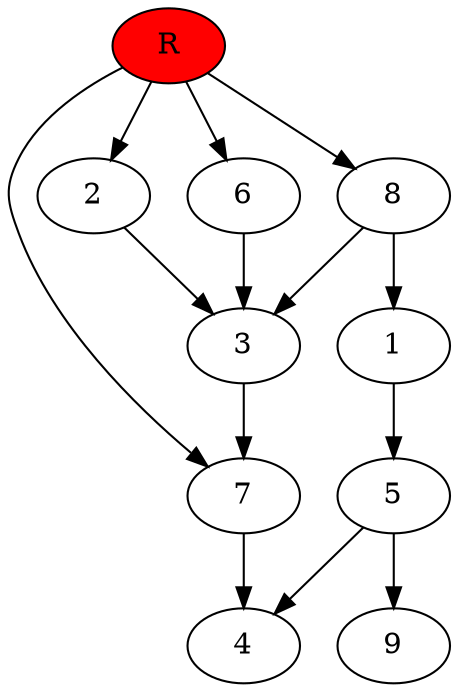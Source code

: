 digraph prb39125 {
	1
	2
	3
	4
	5
	6
	7
	8
	R [fillcolor="#ff0000" style=filled]
	1 -> 5
	2 -> 3
	3 -> 7
	5 -> 4
	5 -> 9
	6 -> 3
	7 -> 4
	8 -> 1
	8 -> 3
	R -> 2
	R -> 6
	R -> 7
	R -> 8
}
